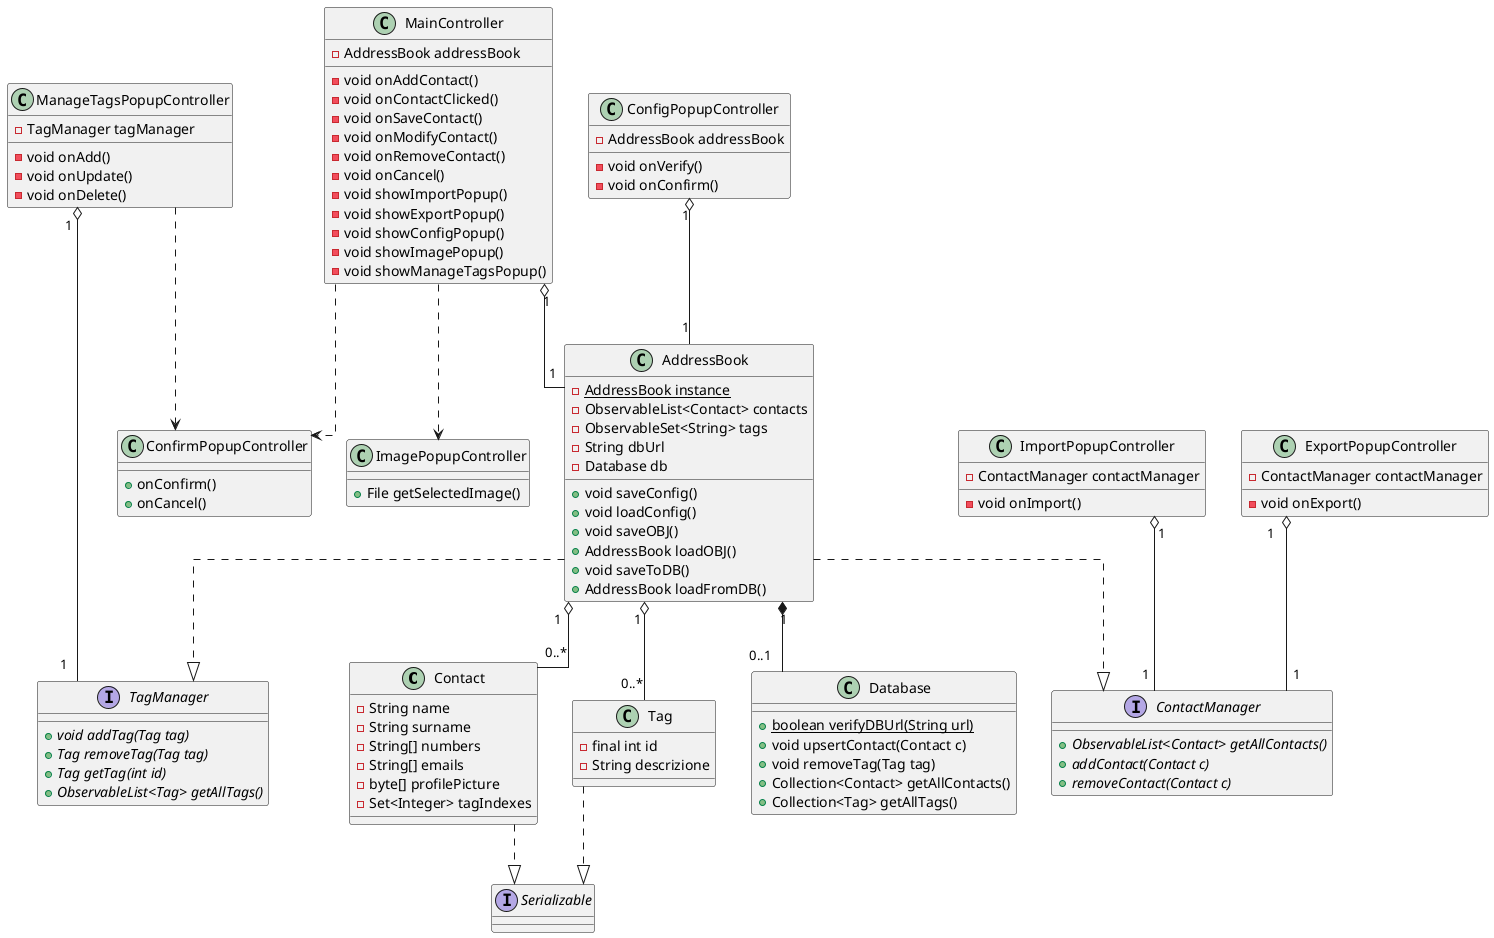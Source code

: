 @startuml DiagrammaClassiEssenziale
skinparam linetype ortho
'left to right direction


'****************** CLASSI ******************
class Contact {
    - String name 
    - String surname 
    - String[] numbers
    - String[] emails
    - byte[] profilePicture
    - Set<Integer> tagIndexes  
}

class AddressBook {
    - {static} AddressBook instance
    - ObservableList<Contact> contacts
    - ObservableSet<String> tags
    - String dbUrl
    - Database db

    + void saveConfig()
    + void loadConfig()
    + void saveOBJ()
    + AddressBook loadOBJ()
    + void saveToDB()
    + AddressBook loadFromDB()    
}

class MainController {
    - AddressBook addressBook

    - void onAddContact()
    - void onContactClicked()
    - void onSaveContact()
    - void onModifyContact()
    - void onRemoveContact()
    - void onCancel()
    - void showImportPopup()
    - void showExportPopup()
    - void showConfigPopup()
    - void showImagePopup()
    - void showManageTagsPopup()
}

class ImportPopupController {
    - ContactManager contactManager
    - void onImport()
}

class ExportPopupController {
    - ContactManager contactManager
    - void onExport()
}

class ManageTagsPopupController {
    - TagManager tagManager
    - void onAdd()
    - void onUpdate()
    - void onDelete()
}

class ImagePopupController {
    + File getSelectedImage()
}

class ConfirmPopupController {
    + onConfirm()
    + onCancel()
}

class ConfigPopupController {
    - AddressBook addressBook

    - void onVerify()
    - void onConfirm()
}

class Tag {
    - final int id
    - String descrizione
}

class Database {
    + {static} boolean verifyDBUrl(String url)
    + void upsertContact(Contact c)
    + void removeTag(Tag tag)
    + Collection<Contact> getAllContacts()
    + Collection<Tag> getAllTags()
} 

'****************** INTERFACCE ******************
interface Serializable

interface TagManager {
    +{abstract} void addTag(Tag tag)
    +{abstract} Tag removeTag(Tag tag)
    +{abstract} Tag getTag(int id)
    +{abstract} ObservableList<Tag> getAllTags()
}

interface ContactManager {
    +{abstract} ObservableList<Contact> getAllContacts()
    +{abstract} addContact(Contact c)
    +{abstract} removeContact(Contact c)
}

'****************** RELAZIONI ******************
Contact ..|> Serializable

Tag ..|> Serializable

AddressBook "1" o-- "0..*" Contact
AddressBook "1" *-- "0..1" Database
AddressBook "1" o-- "0..*" Tag
AddressBook ..|> TagManager
AddressBook ..|> ContactManager

MainController "1" o-- "1" AddressBook
MainController ..> ImagePopupController
MainController ..> ConfirmPopupController

ManageTagsPopupController ..> ConfirmPopupController

ExportPopupController "1" o-- "1" ContactManager

ImportPopupController "1" o-- "1" ContactManager

ConfigPopupController "1" o-- "1" AddressBook

ManageTagsPopupController "1" o-- "1" TagManager

@enduml